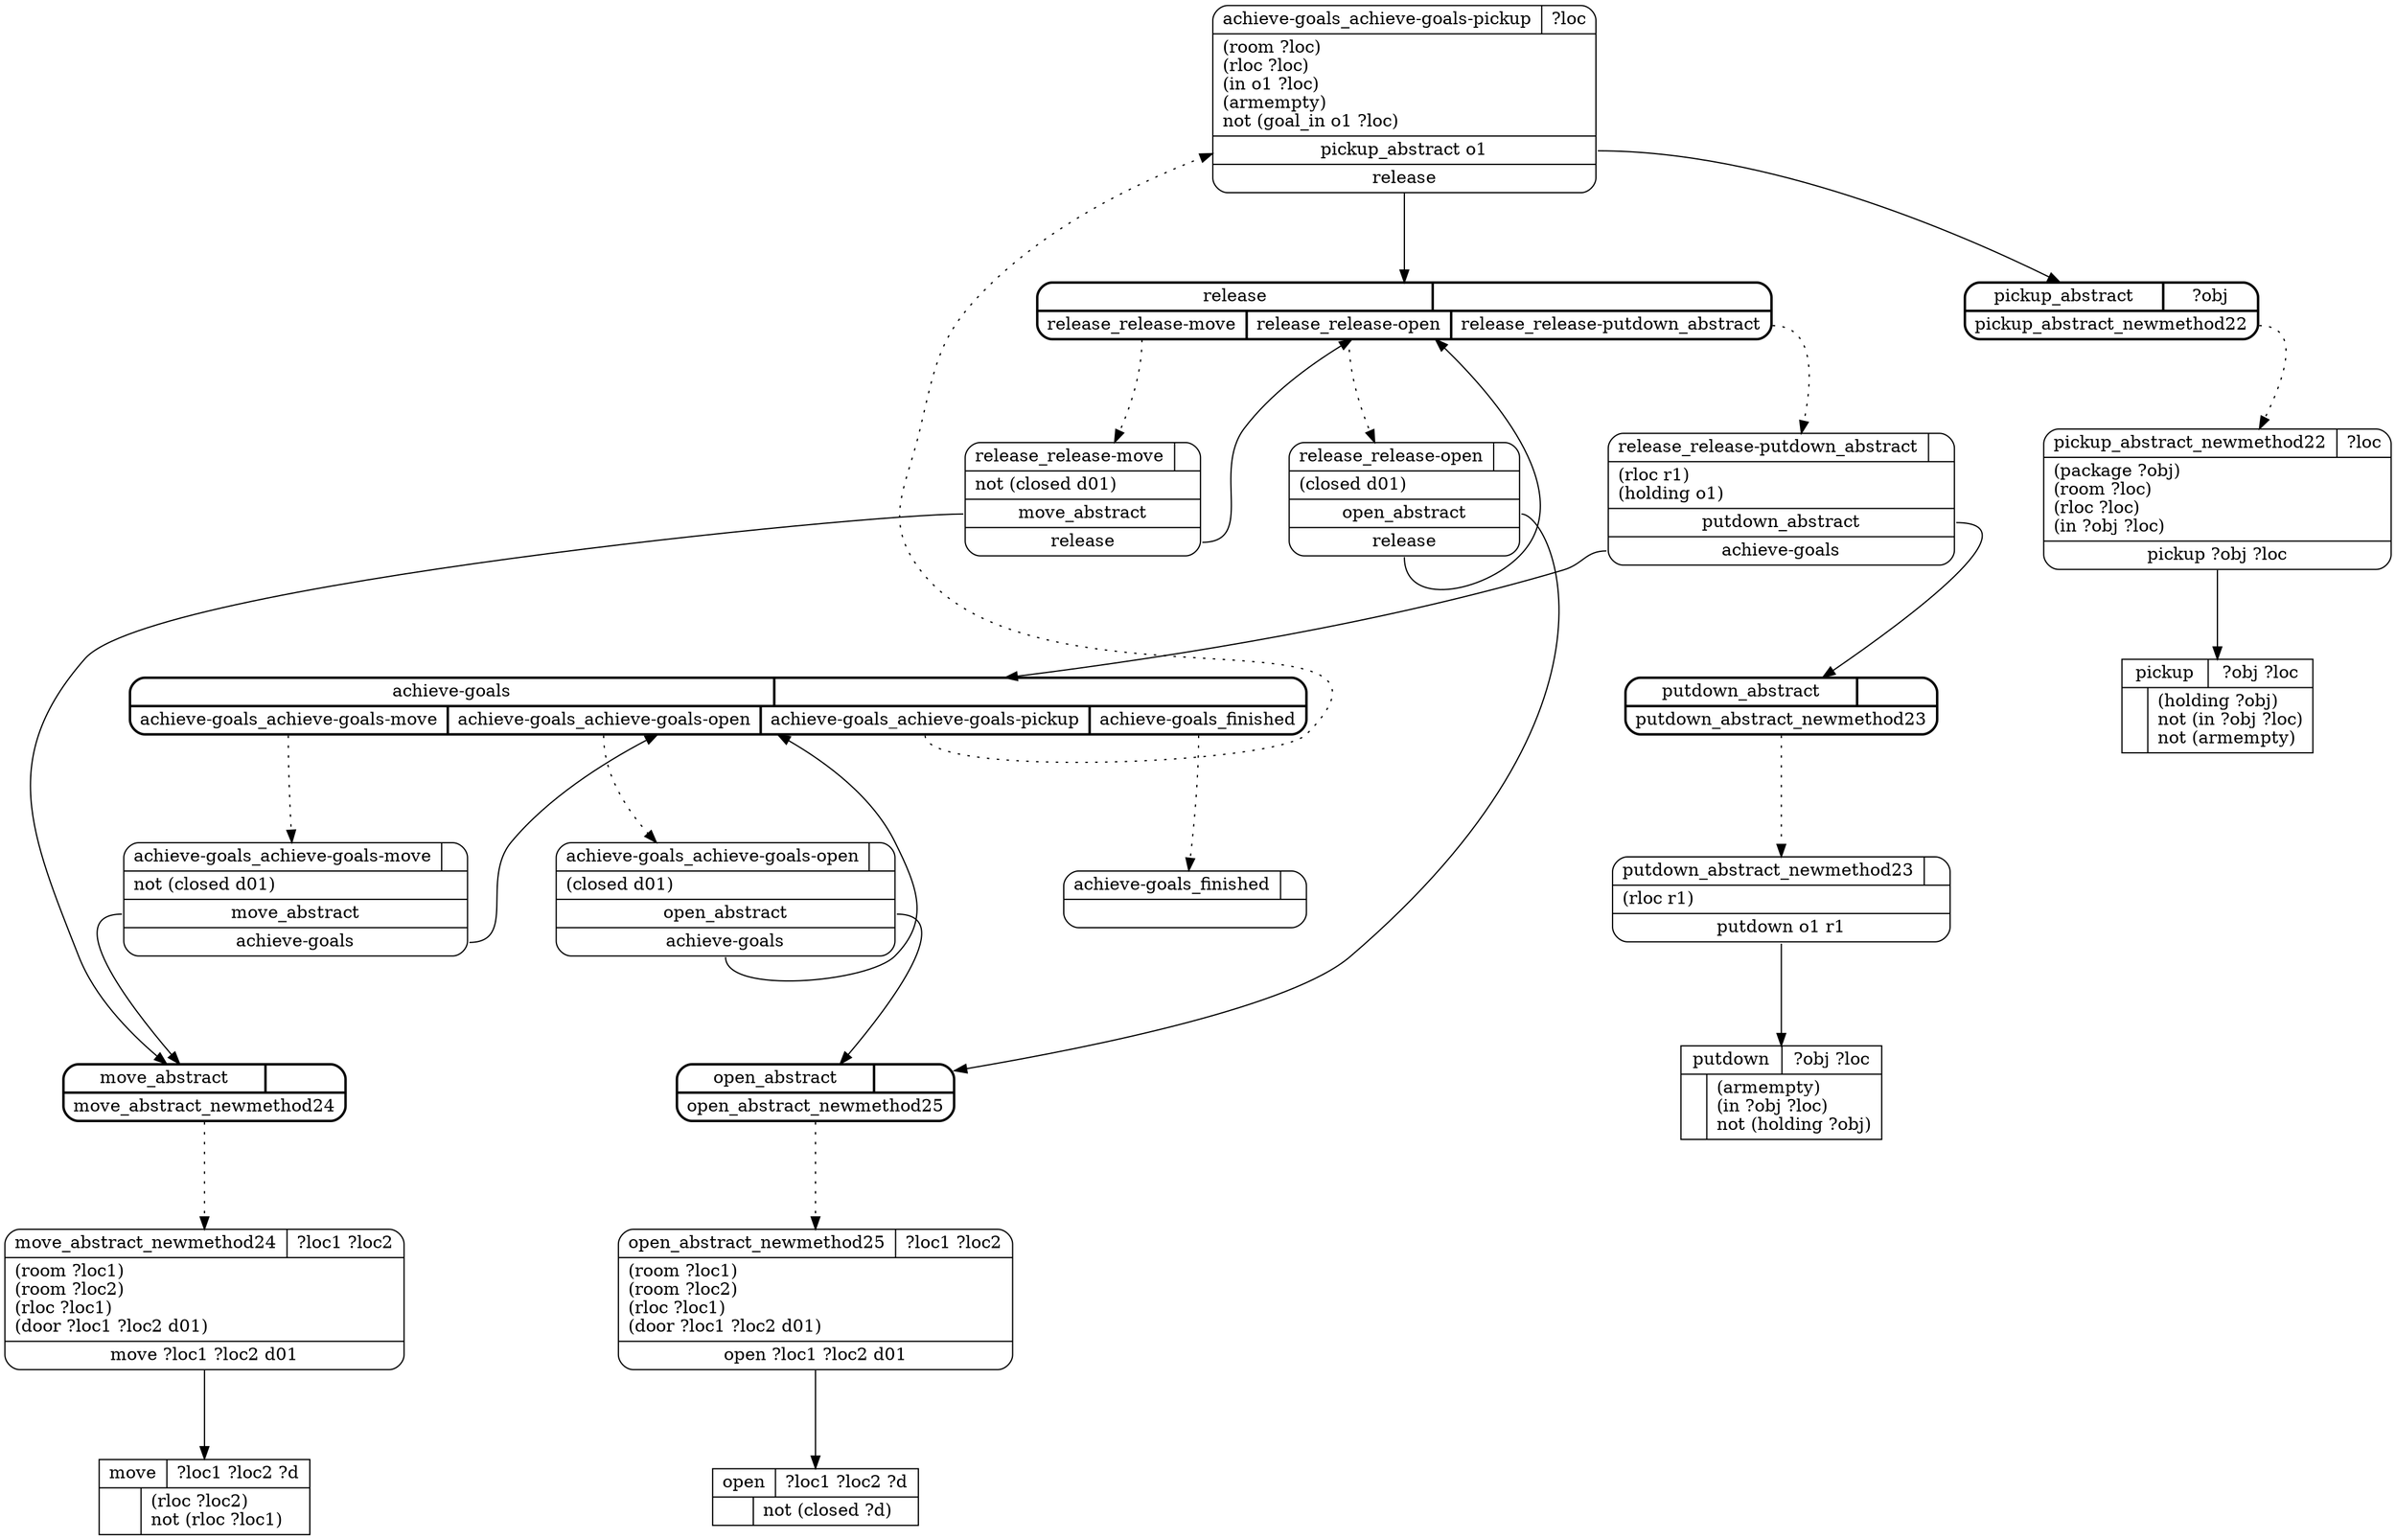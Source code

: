 // Generated by Hype
digraph "robot" {
  nodesep=1
  ranksep=1
  // Operators
  node [shape=record]
  "pickup" [
    label="{{\N|?obj ?loc}|{|(holding ?obj)\lnot (in ?obj ?loc)\lnot (armempty)\l}}"
  ]
  "putdown" [
    label="{{\N|?obj ?loc}|{|(armempty)\l(in ?obj ?loc)\lnot (holding ?obj)\l}}"
  ]
  "move" [
    label="{{\N|?loc1 ?loc2 ?d}|{|(rloc ?loc2)\lnot (rloc ?loc1)\l}}"
  ]
  "open" [
    label="{{\N|?loc1 ?loc2 ?d}|{|not (closed ?d)\l}}"
  ]
  // Methods
  node [shape=Mrecord]
  "achieve-goals" [
    style=bold
    label="{{\N|}|{<0>achieve-goals_achieve-goals-move|<1>achieve-goals_achieve-goals-open|<2>achieve-goals_achieve-goals-pickup|<3>achieve-goals_finished}}"
  ]
  "achieve-goals_achieve-goals-move" [
    label="{{\N|}|not (closed d01)\l|<0>move_abstract|<1>achieve-goals}"
  ]
  "achieve-goals":0 -> "achieve-goals_achieve-goals-move" [style=dotted]
  "achieve-goals_achieve-goals-move":0 -> "move_abstract"
  "achieve-goals_achieve-goals-move":1 -> "achieve-goals"
  "achieve-goals_achieve-goals-open" [
    label="{{\N|}|(closed d01)\l|<0>open_abstract|<1>achieve-goals}"
  ]
  "achieve-goals":1 -> "achieve-goals_achieve-goals-open" [style=dotted]
  "achieve-goals_achieve-goals-open":0 -> "open_abstract"
  "achieve-goals_achieve-goals-open":1 -> "achieve-goals"
  "achieve-goals_achieve-goals-pickup" [
    label="{{\N|?loc}|(room ?loc)\l(rloc ?loc)\l(in o1 ?loc)\l(armempty)\lnot (goal_in o1 ?loc)\l|<0>pickup_abstract o1|<1>release}"
  ]
  "achieve-goals":2 -> "achieve-goals_achieve-goals-pickup" [style=dotted]
  "achieve-goals_achieve-goals-pickup":0 -> "pickup_abstract"
  "achieve-goals_achieve-goals-pickup":1 -> "release"
  "achieve-goals_finished" [
    label="{{\N|}|}"
  ]
  "achieve-goals":3 -> "achieve-goals_finished" [style=dotted]
  "release" [
    style=bold
    label="{{\N|}|{<0>release_release-move|<1>release_release-open|<2>release_release-putdown_abstract}}"
  ]
  "release_release-move" [
    label="{{\N|}|not (closed d01)\l|<0>move_abstract|<1>release}"
  ]
  "release":0 -> "release_release-move" [style=dotted]
  "release_release-move":0 -> "move_abstract"
  "release_release-move":1 -> "release"
  "release_release-open" [
    label="{{\N|}|(closed d01)\l|<0>open_abstract|<1>release}"
  ]
  "release":1 -> "release_release-open" [style=dotted]
  "release_release-open":0 -> "open_abstract"
  "release_release-open":1 -> "release"
  "release_release-putdown_abstract" [
    label="{{\N|}|(rloc r1)\l(holding o1)\l|<0>putdown_abstract|<1>achieve-goals}"
  ]
  "release":2 -> "release_release-putdown_abstract" [style=dotted]
  "release_release-putdown_abstract":0 -> "putdown_abstract"
  "release_release-putdown_abstract":1 -> "achieve-goals"
  "pickup_abstract" [
    style=bold
    label="{{\N|?obj}|{<0>pickup_abstract_newmethod22}}"
  ]
  "pickup_abstract_newmethod22" [
    label="{{\N|?loc}|(package ?obj)\l(room ?loc)\l(rloc ?loc)\l(in ?obj ?loc)\l|<0>pickup ?obj ?loc}"
  ]
  "pickup_abstract":0 -> "pickup_abstract_newmethod22" [style=dotted]
  "pickup_abstract_newmethod22":0 -> "pickup"
  "putdown_abstract" [
    style=bold
    label="{{\N|}|{<0>putdown_abstract_newmethod23}}"
  ]
  "putdown_abstract_newmethod23" [
    label="{{\N|}|(rloc r1)\l|<0>putdown o1 r1}"
  ]
  "putdown_abstract":0 -> "putdown_abstract_newmethod23" [style=dotted]
  "putdown_abstract_newmethod23":0 -> "putdown"
  "move_abstract" [
    style=bold
    label="{{\N|}|{<0>move_abstract_newmethod24}}"
  ]
  "move_abstract_newmethod24" [
    label="{{\N|?loc1 ?loc2}|(room ?loc1)\l(room ?loc2)\l(rloc ?loc1)\l(door ?loc1 ?loc2 d01)\l|<0>move ?loc1 ?loc2 d01}"
  ]
  "move_abstract":0 -> "move_abstract_newmethod24" [style=dotted]
  "move_abstract_newmethod24":0 -> "move"
  "open_abstract" [
    style=bold
    label="{{\N|}|{<0>open_abstract_newmethod25}}"
  ]
  "open_abstract_newmethod25" [
    label="{{\N|?loc1 ?loc2}|(room ?loc1)\l(room ?loc2)\l(rloc ?loc1)\l(door ?loc1 ?loc2 d01)\l|<0>open ?loc1 ?loc2 d01}"
  ]
  "open_abstract":0 -> "open_abstract_newmethod25" [style=dotted]
  "open_abstract_newmethod25":0 -> "open"
}